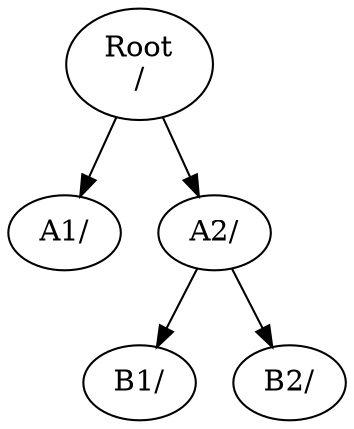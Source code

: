 // $FreeBSD: head/en_US.ISO8859-1/books/handbook/basics/example-dir3.dot 38826 2012-05-17 19:12:14Z hrs $

digraph directory {
	root [label="Root\n/"];
	root -> "A1/";
	root -> "A2/" -> "B1/";
	"A2/" -> "B2/";
}

